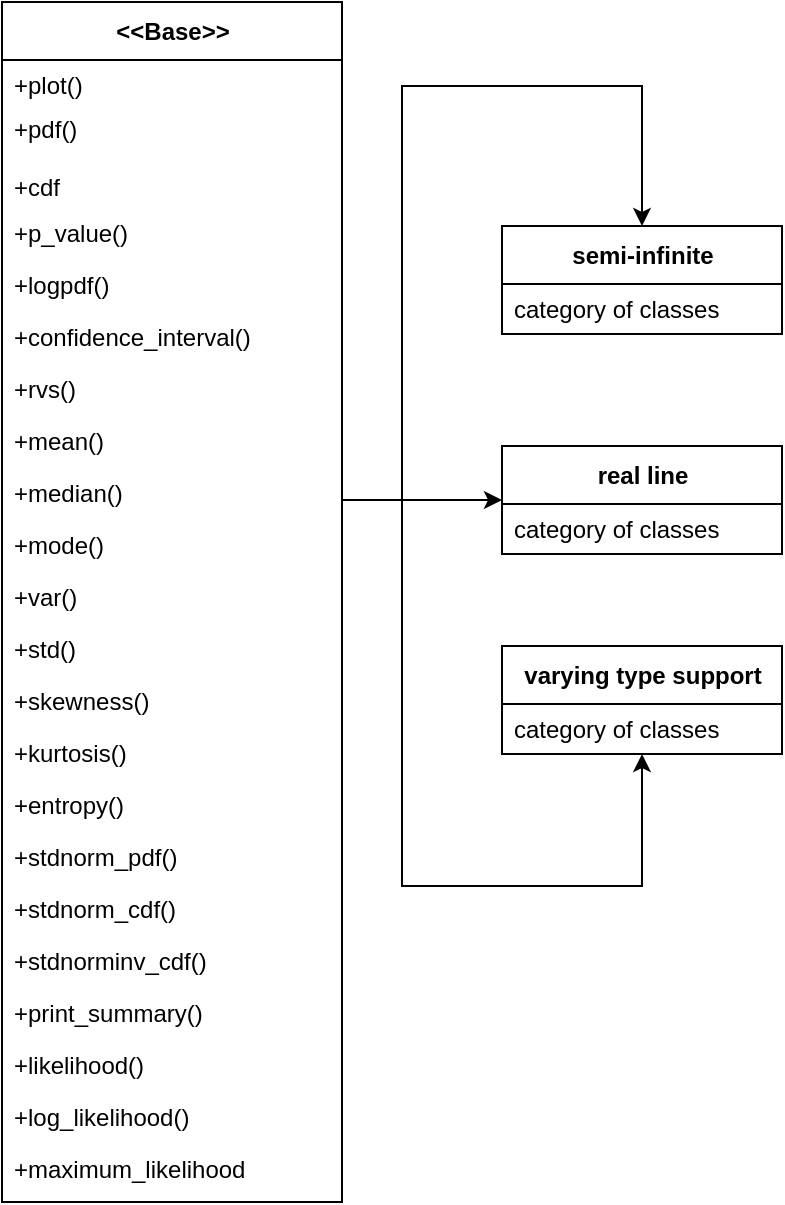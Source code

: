 <mxfile version="14.2.4" type="embed">
    <diagram id="pinN_xgrTzTSxKCRPZ35" name="Page-1">
        <mxGraphModel dx="630" dy="800" grid="1" gridSize="10" guides="1" tooltips="1" connect="1" arrows="1" fold="1" page="1" pageScale="1" pageWidth="850" pageHeight="1100" math="0" shadow="0">
            <root>
                <mxCell id="0"/>
                <mxCell id="1" parent="0"/>
                <mxCell id="2" value="&amp;lt;&amp;lt;Base&amp;gt;&amp;gt;" style="swimlane;fontStyle=1;align=center;verticalAlign=middle;childLayout=stackLayout;horizontal=1;startSize=29;horizontalStack=0;resizeParent=1;resizeParentMax=0;resizeLast=0;collapsible=0;marginBottom=0;html=1;" vertex="1" parent="1">
                    <mxGeometry x="220" y="28" width="170" height="600" as="geometry"/>
                </mxCell>
                <mxCell id="3" value="+plot()" style="text;html=1;strokeColor=none;fillColor=none;align=left;verticalAlign=middle;spacingLeft=4;spacingRight=4;overflow=hidden;rotatable=0;points=[[0,0.5],[1,0.5]];portConstraint=eastwest;" vertex="1" parent="2">
                    <mxGeometry y="29" width="170" height="25" as="geometry"/>
                </mxCell>
                <mxCell id="4" value="+pdf()&lt;table&gt;&lt;tbody&gt;&lt;tr&gt;&lt;td&gt;&lt;br&gt;&lt;/td&gt;&lt;/tr&gt;&lt;tr&gt;&lt;td&gt;&lt;br&gt;&lt;/td&gt;&lt;/tr&gt;&lt;/tbody&gt;&lt;/table&gt;" style="text;html=1;strokeColor=none;fillColor=none;align=left;verticalAlign=middle;spacingLeft=4;spacingRight=4;overflow=hidden;rotatable=0;points=[[0,0.5],[1,0.5]];portConstraint=eastwest;" vertex="1" parent="2">
                    <mxGeometry y="54" width="170" height="26" as="geometry"/>
                </mxCell>
                <mxCell id="5" value="+cdf" style="text;html=1;strokeColor=none;fillColor=none;align=left;verticalAlign=middle;spacingLeft=4;spacingRight=4;overflow=hidden;rotatable=0;points=[[0,0.5],[1,0.5]];portConstraint=eastwest;" vertex="1" parent="2">
                    <mxGeometry y="80" width="170" height="26" as="geometry"/>
                </mxCell>
                <mxCell id="6" value="+p_value()&lt;br&gt;&lt;table&gt;&lt;tbody&gt;&lt;tr&gt;&lt;td&gt;&lt;/td&gt;&lt;/tr&gt;&lt;tr&gt;&lt;td&gt;&lt;/td&gt;&lt;/tr&gt;&lt;/tbody&gt;&lt;/table&gt;" style="text;html=1;strokeColor=none;fillColor=none;align=left;verticalAlign=middle;spacingLeft=4;spacingRight=4;overflow=hidden;rotatable=0;points=[[0,0.5],[1,0.5]];portConstraint=eastwest;" vertex="1" parent="2">
                    <mxGeometry y="106" width="170" height="26" as="geometry"/>
                </mxCell>
                <mxCell id="7" value="+logpdf()&lt;br&gt;&lt;table&gt;&lt;tbody&gt;&lt;tr&gt;&lt;td&gt;&lt;/td&gt;&lt;/tr&gt;&lt;tr&gt;&lt;td&gt;&lt;/td&gt;&lt;/tr&gt;&lt;/tbody&gt;&lt;/table&gt;" style="text;html=1;strokeColor=none;fillColor=none;align=left;verticalAlign=middle;spacingLeft=4;spacingRight=4;overflow=hidden;rotatable=0;points=[[0,0.5],[1,0.5]];portConstraint=eastwest;" vertex="1" parent="2">
                    <mxGeometry y="132" width="170" height="26" as="geometry"/>
                </mxCell>
                <mxCell id="8" value="+confidence_interval()&lt;br&gt;&lt;br&gt;&lt;table&gt;&lt;tbody&gt;&lt;tr&gt;&lt;td&gt;&lt;/td&gt;&lt;/tr&gt;&lt;tr&gt;&lt;td&gt;&lt;/td&gt;&lt;/tr&gt;&lt;/tbody&gt;&lt;/table&gt;" style="text;html=1;strokeColor=none;fillColor=none;align=left;verticalAlign=middle;spacingLeft=4;spacingRight=4;overflow=hidden;rotatable=0;points=[[0,0.5],[1,0.5]];portConstraint=eastwest;" vertex="1" parent="2">
                    <mxGeometry y="158" width="170" height="26" as="geometry"/>
                </mxCell>
                <mxCell id="10" value="+rvs()&lt;br&gt;&lt;table&gt;&lt;tbody&gt;&lt;tr&gt;&lt;td&gt;&lt;/td&gt;&lt;/tr&gt;&lt;tr&gt;&lt;td&gt;&lt;/td&gt;&lt;/tr&gt;&lt;/tbody&gt;&lt;/table&gt;" style="text;html=1;strokeColor=none;fillColor=none;align=left;verticalAlign=middle;spacingLeft=4;spacingRight=4;overflow=hidden;rotatable=0;points=[[0,0.5],[1,0.5]];portConstraint=eastwest;" vertex="1" parent="2">
                    <mxGeometry y="184" width="170" height="26" as="geometry"/>
                </mxCell>
                <mxCell id="11" value="+mean()&lt;br&gt;&lt;table&gt;&lt;tbody&gt;&lt;tr&gt;&lt;td&gt;&lt;/td&gt;&lt;/tr&gt;&lt;tr&gt;&lt;td&gt;&lt;/td&gt;&lt;/tr&gt;&lt;/tbody&gt;&lt;/table&gt;" style="text;html=1;strokeColor=none;fillColor=none;align=left;verticalAlign=middle;spacingLeft=4;spacingRight=4;overflow=hidden;rotatable=0;points=[[0,0.5],[1,0.5]];portConstraint=eastwest;" vertex="1" parent="2">
                    <mxGeometry y="210" width="170" height="26" as="geometry"/>
                </mxCell>
                <mxCell id="12" value="+median()&lt;br&gt;&lt;table&gt;&lt;tbody&gt;&lt;tr&gt;&lt;td&gt;&lt;/td&gt;&lt;/tr&gt;&lt;tr&gt;&lt;td&gt;&lt;/td&gt;&lt;/tr&gt;&lt;/tbody&gt;&lt;/table&gt;" style="text;html=1;strokeColor=none;fillColor=none;align=left;verticalAlign=middle;spacingLeft=4;spacingRight=4;overflow=hidden;rotatable=0;points=[[0,0.5],[1,0.5]];portConstraint=eastwest;" vertex="1" parent="2">
                    <mxGeometry y="236" width="170" height="26" as="geometry"/>
                </mxCell>
                <mxCell id="13" value="+mode()&lt;br&gt;&lt;table&gt;&lt;tbody&gt;&lt;tr&gt;&lt;td&gt;&lt;/td&gt;&lt;/tr&gt;&lt;tr&gt;&lt;td&gt;&lt;/td&gt;&lt;/tr&gt;&lt;/tbody&gt;&lt;/table&gt;" style="text;html=1;strokeColor=none;fillColor=none;align=left;verticalAlign=middle;spacingLeft=4;spacingRight=4;overflow=hidden;rotatable=0;points=[[0,0.5],[1,0.5]];portConstraint=eastwest;" vertex="1" parent="2">
                    <mxGeometry y="262" width="170" height="26" as="geometry"/>
                </mxCell>
                <mxCell id="14" value="+var()&lt;br&gt;&lt;table&gt;&lt;tbody&gt;&lt;tr&gt;&lt;td&gt;&lt;/td&gt;&lt;/tr&gt;&lt;tr&gt;&lt;td&gt;&lt;/td&gt;&lt;/tr&gt;&lt;/tbody&gt;&lt;/table&gt;" style="text;html=1;strokeColor=none;fillColor=none;align=left;verticalAlign=middle;spacingLeft=4;spacingRight=4;overflow=hidden;rotatable=0;points=[[0,0.5],[1,0.5]];portConstraint=eastwest;" vertex="1" parent="2">
                    <mxGeometry y="288" width="170" height="26" as="geometry"/>
                </mxCell>
                <mxCell id="15" value="+std()&lt;br&gt;&lt;table&gt;&lt;tbody&gt;&lt;tr&gt;&lt;td&gt;&lt;/td&gt;&lt;/tr&gt;&lt;tr&gt;&lt;td&gt;&lt;/td&gt;&lt;/tr&gt;&lt;/tbody&gt;&lt;/table&gt;" style="text;html=1;strokeColor=none;fillColor=none;align=left;verticalAlign=middle;spacingLeft=4;spacingRight=4;overflow=hidden;rotatable=0;points=[[0,0.5],[1,0.5]];portConstraint=eastwest;" vertex="1" parent="2">
                    <mxGeometry y="314" width="170" height="26" as="geometry"/>
                </mxCell>
                <mxCell id="16" value="+skewness()&lt;br&gt;&lt;table&gt;&lt;tbody&gt;&lt;tr&gt;&lt;td&gt;&lt;/td&gt;&lt;/tr&gt;&lt;tr&gt;&lt;td&gt;&lt;/td&gt;&lt;/tr&gt;&lt;/tbody&gt;&lt;/table&gt;" style="text;html=1;strokeColor=none;fillColor=none;align=left;verticalAlign=middle;spacingLeft=4;spacingRight=4;overflow=hidden;rotatable=0;points=[[0,0.5],[1,0.5]];portConstraint=eastwest;" vertex="1" parent="2">
                    <mxGeometry y="340" width="170" height="26" as="geometry"/>
                </mxCell>
                <mxCell id="17" value="+kurtosis()&lt;br&gt;&lt;table&gt;&lt;tbody&gt;&lt;tr&gt;&lt;td&gt;&lt;/td&gt;&lt;/tr&gt;&lt;tr&gt;&lt;td&gt;&lt;/td&gt;&lt;/tr&gt;&lt;/tbody&gt;&lt;/table&gt;" style="text;html=1;strokeColor=none;fillColor=none;align=left;verticalAlign=middle;spacingLeft=4;spacingRight=4;overflow=hidden;rotatable=0;points=[[0,0.5],[1,0.5]];portConstraint=eastwest;" vertex="1" parent="2">
                    <mxGeometry y="366" width="170" height="26" as="geometry"/>
                </mxCell>
                <mxCell id="18" value="+entropy()&lt;br&gt;&lt;table&gt;&lt;tbody&gt;&lt;tr&gt;&lt;td&gt;&lt;/td&gt;&lt;/tr&gt;&lt;tr&gt;&lt;td&gt;&lt;/td&gt;&lt;/tr&gt;&lt;/tbody&gt;&lt;/table&gt;" style="text;html=1;strokeColor=none;fillColor=none;align=left;verticalAlign=middle;spacingLeft=4;spacingRight=4;overflow=hidden;rotatable=0;points=[[0,0.5],[1,0.5]];portConstraint=eastwest;" vertex="1" parent="2">
                    <mxGeometry y="392" width="170" height="26" as="geometry"/>
                </mxCell>
                <mxCell id="19" value="+stdnorm_pdf()&lt;br&gt;&lt;table&gt;&lt;tbody&gt;&lt;tr&gt;&lt;td&gt;&lt;/td&gt;&lt;/tr&gt;&lt;tr&gt;&lt;td&gt;&lt;/td&gt;&lt;/tr&gt;&lt;/tbody&gt;&lt;/table&gt;" style="text;html=1;strokeColor=none;fillColor=none;align=left;verticalAlign=middle;spacingLeft=4;spacingRight=4;overflow=hidden;rotatable=0;points=[[0,0.5],[1,0.5]];portConstraint=eastwest;" vertex="1" parent="2">
                    <mxGeometry y="418" width="170" height="26" as="geometry"/>
                </mxCell>
                <mxCell id="20" value="+stdnorm_cdf()&lt;br&gt;&lt;table&gt;&lt;tbody&gt;&lt;tr&gt;&lt;td&gt;&lt;/td&gt;&lt;/tr&gt;&lt;tr&gt;&lt;td&gt;&lt;/td&gt;&lt;/tr&gt;&lt;/tbody&gt;&lt;/table&gt;" style="text;html=1;strokeColor=none;fillColor=none;align=left;verticalAlign=middle;spacingLeft=4;spacingRight=4;overflow=hidden;rotatable=0;points=[[0,0.5],[1,0.5]];portConstraint=eastwest;" vertex="1" parent="2">
                    <mxGeometry y="444" width="170" height="26" as="geometry"/>
                </mxCell>
                <mxCell id="21" value="+stdnorminv_cdf()&lt;br&gt;&lt;table&gt;&lt;tbody&gt;&lt;tr&gt;&lt;td&gt;&lt;/td&gt;&lt;/tr&gt;&lt;tr&gt;&lt;td&gt;&lt;/td&gt;&lt;/tr&gt;&lt;/tbody&gt;&lt;/table&gt;" style="text;html=1;strokeColor=none;fillColor=none;align=left;verticalAlign=middle;spacingLeft=4;spacingRight=4;overflow=hidden;rotatable=0;points=[[0,0.5],[1,0.5]];portConstraint=eastwest;" vertex="1" parent="2">
                    <mxGeometry y="470" width="170" height="26" as="geometry"/>
                </mxCell>
                <mxCell id="22" value="+print_summary()&lt;br&gt;&lt;table&gt;&lt;tbody&gt;&lt;tr&gt;&lt;td&gt;&lt;/td&gt;&lt;/tr&gt;&lt;tr&gt;&lt;td&gt;&lt;/td&gt;&lt;/tr&gt;&lt;/tbody&gt;&lt;/table&gt;" style="text;html=1;strokeColor=none;fillColor=none;align=left;verticalAlign=middle;spacingLeft=4;spacingRight=4;overflow=hidden;rotatable=0;points=[[0,0.5],[1,0.5]];portConstraint=eastwest;" vertex="1" parent="2">
                    <mxGeometry y="496" width="170" height="26" as="geometry"/>
                </mxCell>
                <mxCell id="41" value="+likelihood()&lt;table&gt;&lt;tbody&gt;&lt;tr&gt;&lt;td&gt;&lt;/td&gt;&lt;/tr&gt;&lt;tr&gt;&lt;td&gt;&lt;/td&gt;&lt;/tr&gt;&lt;/tbody&gt;&lt;/table&gt;" style="text;html=1;strokeColor=none;fillColor=none;align=left;verticalAlign=middle;spacingLeft=4;spacingRight=4;overflow=hidden;rotatable=0;points=[[0,0.5],[1,0.5]];portConstraint=eastwest;" vertex="1" parent="2">
                    <mxGeometry y="522" width="170" height="26" as="geometry"/>
                </mxCell>
                <mxCell id="42" value="+log_likelihood()&lt;br&gt;&lt;table&gt;&lt;tbody&gt;&lt;tr&gt;&lt;td&gt;&lt;/td&gt;&lt;/tr&gt;&lt;tr&gt;&lt;td&gt;&lt;/td&gt;&lt;/tr&gt;&lt;/tbody&gt;&lt;/table&gt;" style="text;html=1;strokeColor=none;fillColor=none;align=left;verticalAlign=middle;spacingLeft=4;spacingRight=4;overflow=hidden;rotatable=0;points=[[0,0.5],[1,0.5]];portConstraint=eastwest;" vertex="1" parent="2">
                    <mxGeometry y="548" width="170" height="26" as="geometry"/>
                </mxCell>
                <mxCell id="43" value="+maximum_likelihood&lt;br&gt;&lt;table&gt;&lt;tbody&gt;&lt;tr&gt;&lt;td&gt;&lt;/td&gt;&lt;/tr&gt;&lt;tr&gt;&lt;td&gt;&lt;/td&gt;&lt;/tr&gt;&lt;/tbody&gt;&lt;/table&gt;" style="text;html=1;strokeColor=none;fillColor=none;align=left;verticalAlign=middle;spacingLeft=4;spacingRight=4;overflow=hidden;rotatable=0;points=[[0,0.5],[1,0.5]];portConstraint=eastwest;" vertex="1" parent="2">
                    <mxGeometry y="574" width="170" height="26" as="geometry"/>
                </mxCell>
                <mxCell id="25" value="semi-infinite" style="swimlane;fontStyle=1;align=center;verticalAlign=middle;childLayout=stackLayout;horizontal=1;startSize=29;horizontalStack=0;resizeParent=1;resizeParentMax=0;resizeLast=0;collapsible=0;marginBottom=0;html=1;" vertex="1" parent="1">
                    <mxGeometry x="470" y="140" width="140" height="54" as="geometry"/>
                </mxCell>
                <mxCell id="27" value="category of classes" style="text;html=1;strokeColor=none;fillColor=none;align=left;verticalAlign=middle;spacingLeft=4;spacingRight=4;overflow=hidden;rotatable=0;points=[[0,0.5],[1,0.5]];portConstraint=eastwest;" vertex="1" parent="25">
                    <mxGeometry y="29" width="140" height="25" as="geometry"/>
                </mxCell>
                <mxCell id="29" value="real line" style="swimlane;fontStyle=1;align=center;verticalAlign=middle;childLayout=stackLayout;horizontal=1;startSize=29;horizontalStack=0;resizeParent=1;resizeParentMax=0;resizeLast=0;collapsible=0;marginBottom=0;html=1;" vertex="1" parent="1">
                    <mxGeometry x="470" y="250" width="140" height="54" as="geometry"/>
                </mxCell>
                <mxCell id="31" value="category of classes" style="text;html=1;strokeColor=none;fillColor=none;align=left;verticalAlign=middle;spacingLeft=4;spacingRight=4;overflow=hidden;rotatable=0;points=[[0,0.5],[1,0.5]];portConstraint=eastwest;" vertex="1" parent="29">
                    <mxGeometry y="29" width="140" height="25" as="geometry"/>
                </mxCell>
                <mxCell id="32" value="varying type support" style="swimlane;fontStyle=1;align=center;verticalAlign=middle;childLayout=stackLayout;horizontal=1;startSize=29;horizontalStack=0;resizeParent=1;resizeParentMax=0;resizeLast=0;collapsible=0;marginBottom=0;html=1;" vertex="1" parent="1">
                    <mxGeometry x="470" y="350" width="140" height="54" as="geometry"/>
                </mxCell>
                <mxCell id="34" value="category of classes" style="text;html=1;strokeColor=none;fillColor=none;align=left;verticalAlign=middle;spacingLeft=4;spacingRight=4;overflow=hidden;rotatable=0;points=[[0,0.5],[1,0.5]];portConstraint=eastwest;" vertex="1" parent="32">
                    <mxGeometry y="29" width="140" height="25" as="geometry"/>
                </mxCell>
                <mxCell id="35" style="edgeStyle=orthogonalEdgeStyle;rounded=0;orthogonalLoop=1;jettySize=auto;html=1;" edge="1" parent="1" source="12" target="25">
                    <mxGeometry relative="1" as="geometry">
                        <Array as="points">
                            <mxPoint x="420" y="277"/>
                            <mxPoint x="420" y="70"/>
                        </Array>
                    </mxGeometry>
                </mxCell>
                <mxCell id="37" style="edgeStyle=orthogonalEdgeStyle;rounded=0;orthogonalLoop=1;jettySize=auto;html=1;exitX=1;exitY=0.5;exitDx=0;exitDy=0;" edge="1" parent="1" source="12" target="34">
                    <mxGeometry relative="1" as="geometry">
                        <mxPoint x="400" y="280" as="sourcePoint"/>
                        <mxPoint x="440" y="470" as="targetPoint"/>
                        <Array as="points">
                            <mxPoint x="420" y="277"/>
                            <mxPoint x="420" y="470"/>
                            <mxPoint x="540" y="470"/>
                        </Array>
                    </mxGeometry>
                </mxCell>
                <mxCell id="40" style="edgeStyle=orthogonalEdgeStyle;rounded=0;orthogonalLoop=1;jettySize=auto;html=1;entryX=0;entryY=0.5;entryDx=0;entryDy=0;" edge="1" parent="1" source="12" target="29">
                    <mxGeometry relative="1" as="geometry"/>
                </mxCell>
            </root>
        </mxGraphModel>
    </diagram>
</mxfile>